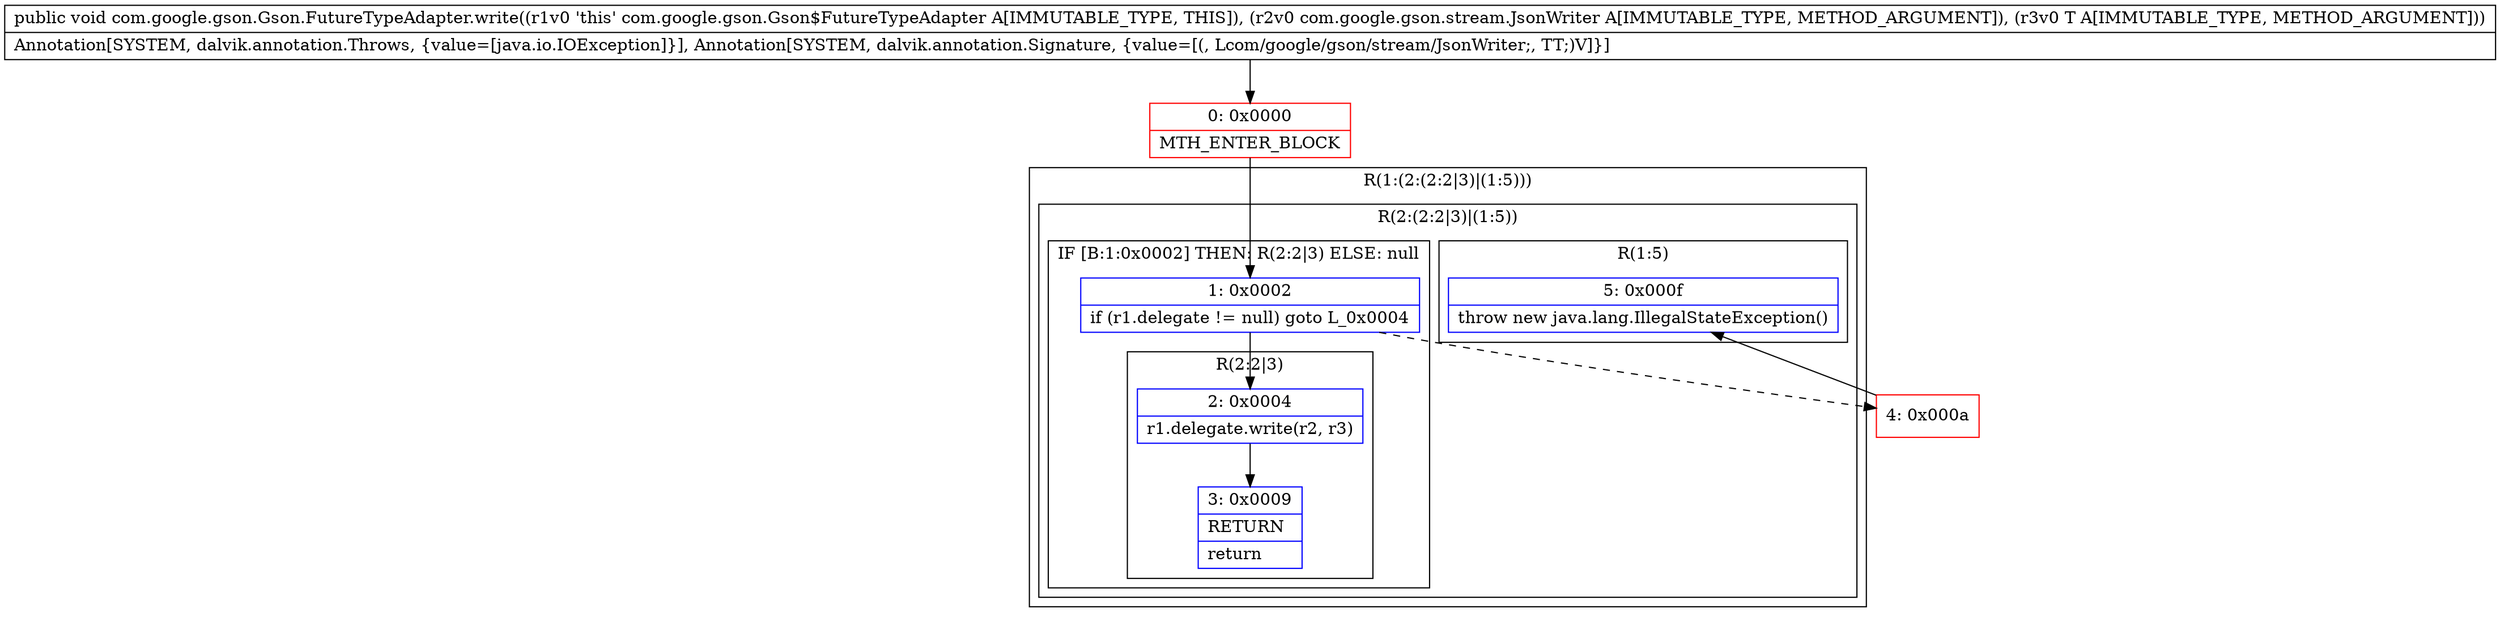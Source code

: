 digraph "CFG forcom.google.gson.Gson.FutureTypeAdapter.write(Lcom\/google\/gson\/stream\/JsonWriter;Ljava\/lang\/Object;)V" {
subgraph cluster_Region_1415175630 {
label = "R(1:(2:(2:2|3)|(1:5)))";
node [shape=record,color=blue];
subgraph cluster_Region_1563792549 {
label = "R(2:(2:2|3)|(1:5))";
node [shape=record,color=blue];
subgraph cluster_IfRegion_119894618 {
label = "IF [B:1:0x0002] THEN: R(2:2|3) ELSE: null";
node [shape=record,color=blue];
Node_1 [shape=record,label="{1\:\ 0x0002|if (r1.delegate != null) goto L_0x0004\l}"];
subgraph cluster_Region_1364975110 {
label = "R(2:2|3)";
node [shape=record,color=blue];
Node_2 [shape=record,label="{2\:\ 0x0004|r1.delegate.write(r2, r3)\l}"];
Node_3 [shape=record,label="{3\:\ 0x0009|RETURN\l|return\l}"];
}
}
subgraph cluster_Region_1274469966 {
label = "R(1:5)";
node [shape=record,color=blue];
Node_5 [shape=record,label="{5\:\ 0x000f|throw new java.lang.IllegalStateException()\l}"];
}
}
}
Node_0 [shape=record,color=red,label="{0\:\ 0x0000|MTH_ENTER_BLOCK\l}"];
Node_4 [shape=record,color=red,label="{4\:\ 0x000a}"];
MethodNode[shape=record,label="{public void com.google.gson.Gson.FutureTypeAdapter.write((r1v0 'this' com.google.gson.Gson$FutureTypeAdapter A[IMMUTABLE_TYPE, THIS]), (r2v0 com.google.gson.stream.JsonWriter A[IMMUTABLE_TYPE, METHOD_ARGUMENT]), (r3v0 T A[IMMUTABLE_TYPE, METHOD_ARGUMENT]))  | Annotation[SYSTEM, dalvik.annotation.Throws, \{value=[java.io.IOException]\}], Annotation[SYSTEM, dalvik.annotation.Signature, \{value=[(, Lcom\/google\/gson\/stream\/JsonWriter;, TT;)V]\}]\l}"];
MethodNode -> Node_0;
Node_1 -> Node_2;
Node_1 -> Node_4[style=dashed];
Node_2 -> Node_3;
Node_0 -> Node_1;
Node_4 -> Node_5;
}

